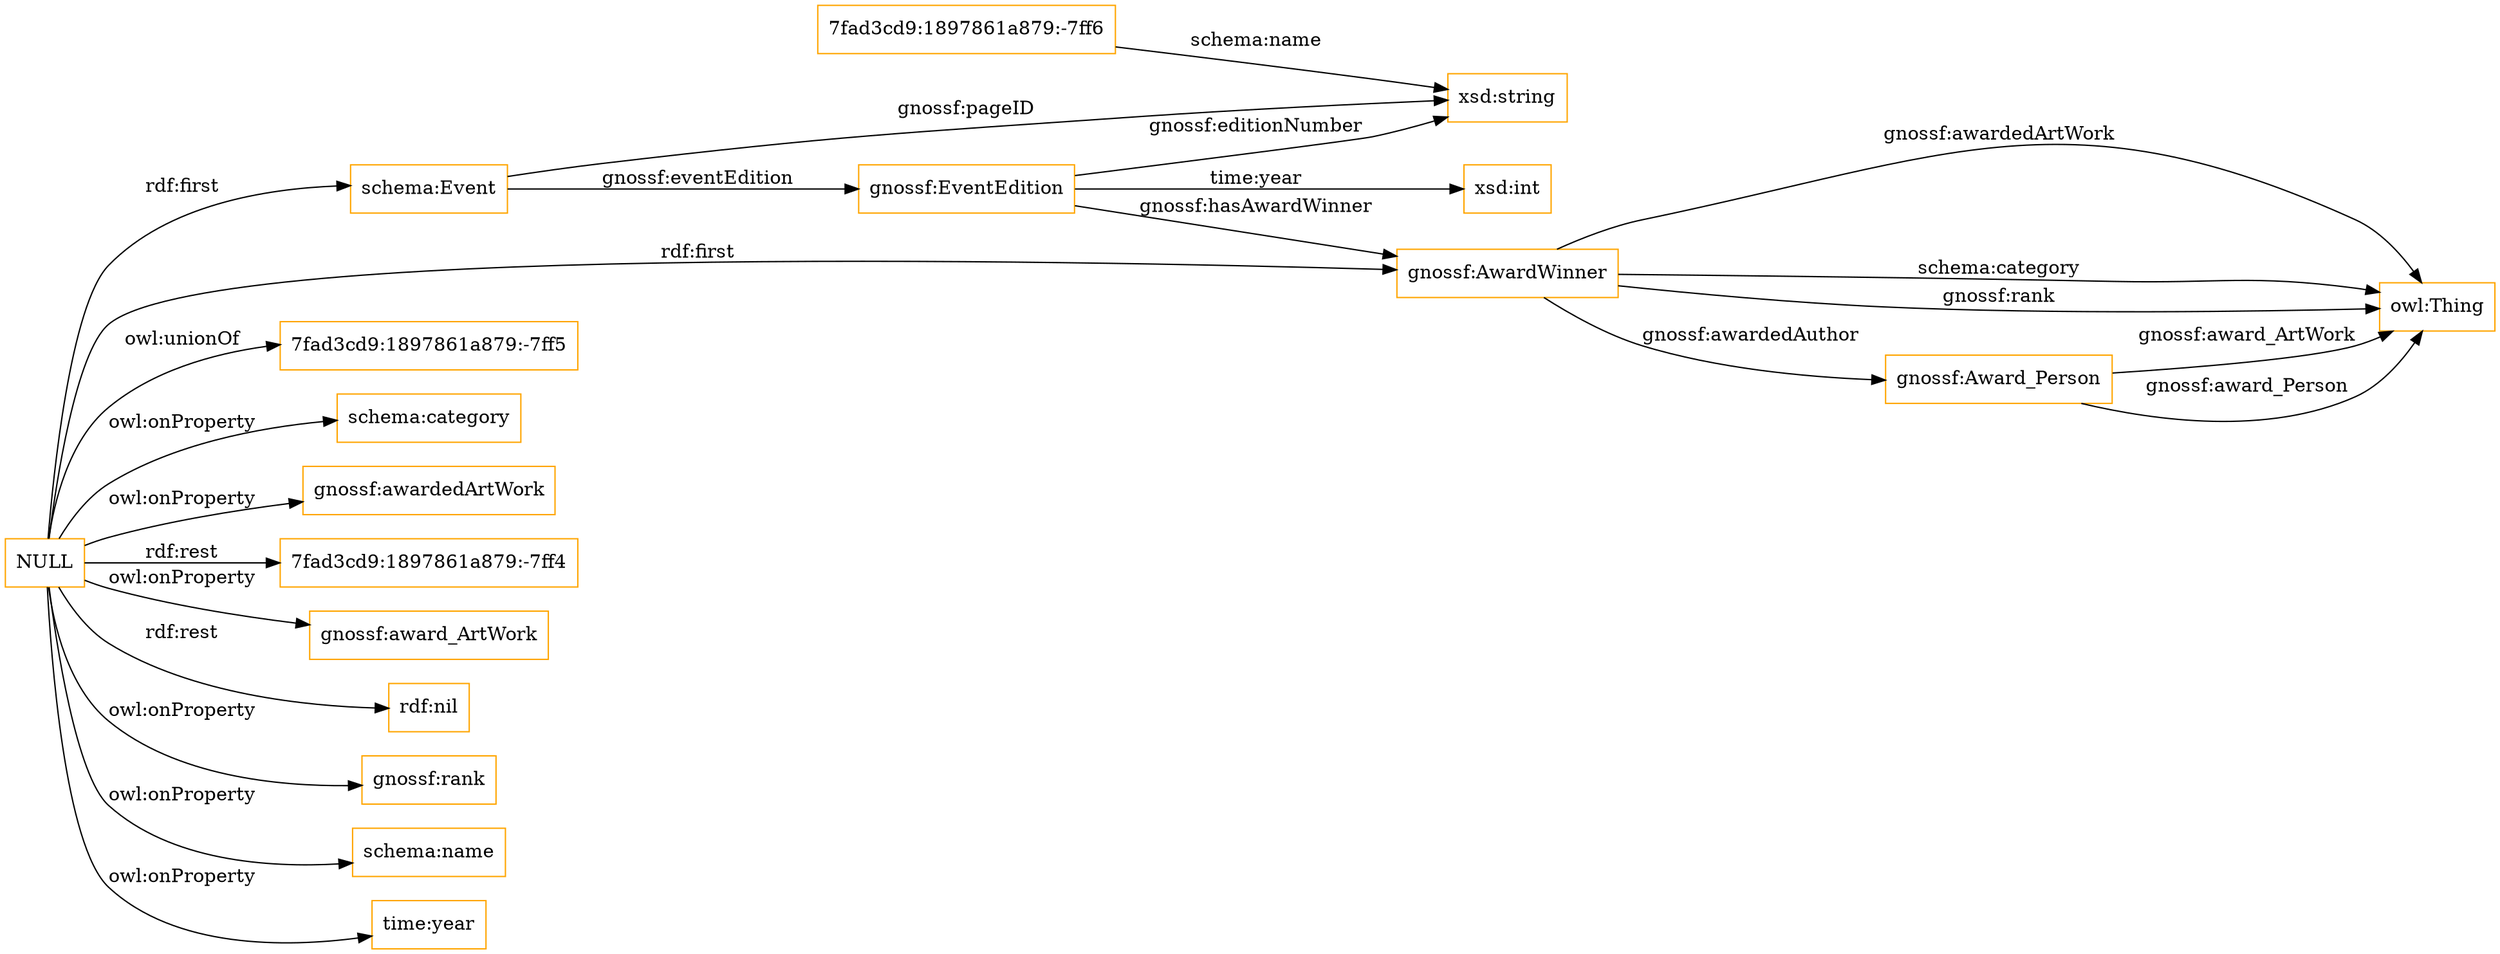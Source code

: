 digraph ar2dtool_diagram { 
rankdir=LR;
size="1501"
node [shape = rectangle, color="orange"]; "7fad3cd9:1897861a879:-7ff6" "gnossf:AwardWinner" "schema:Event" "gnossf:Award_Person" "gnossf:EventEdition" ; /*classes style*/
	"NULL" -> "7fad3cd9:1897861a879:-7ff5" [ label = "owl:unionOf" ];
	"NULL" -> "schema:category" [ label = "owl:onProperty" ];
	"NULL" -> "gnossf:awardedArtWork" [ label = "owl:onProperty" ];
	"NULL" -> "7fad3cd9:1897861a879:-7ff4" [ label = "rdf:rest" ];
	"NULL" -> "gnossf:award_ArtWork" [ label = "owl:onProperty" ];
	"NULL" -> "rdf:nil" [ label = "rdf:rest" ];
	"NULL" -> "gnossf:AwardWinner" [ label = "rdf:first" ];
	"NULL" -> "gnossf:rank" [ label = "owl:onProperty" ];
	"NULL" -> "schema:name" [ label = "owl:onProperty" ];
	"NULL" -> "schema:Event" [ label = "rdf:first" ];
	"NULL" -> "time:year" [ label = "owl:onProperty" ];
	"gnossf:AwardWinner" -> "owl:Thing" [ label = "gnossf:awardedArtWork" ];
	"7fad3cd9:1897861a879:-7ff6" -> "xsd:string" [ label = "schema:name" ];
	"gnossf:EventEdition" -> "xsd:string" [ label = "gnossf:editionNumber" ];
	"schema:Event" -> "gnossf:EventEdition" [ label = "gnossf:eventEdition" ];
	"gnossf:Award_Person" -> "owl:Thing" [ label = "gnossf:award_Person" ];
	"schema:Event" -> "xsd:string" [ label = "gnossf:pageID" ];
	"gnossf:AwardWinner" -> "owl:Thing" [ label = "schema:category" ];
	"gnossf:EventEdition" -> "gnossf:AwardWinner" [ label = "gnossf:hasAwardWinner" ];
	"gnossf:EventEdition" -> "xsd:int" [ label = "time:year" ];
	"gnossf:AwardWinner" -> "gnossf:Award_Person" [ label = "gnossf:awardedAuthor" ];
	"gnossf:Award_Person" -> "owl:Thing" [ label = "gnossf:award_ArtWork" ];
	"gnossf:AwardWinner" -> "owl:Thing" [ label = "gnossf:rank" ];

}
